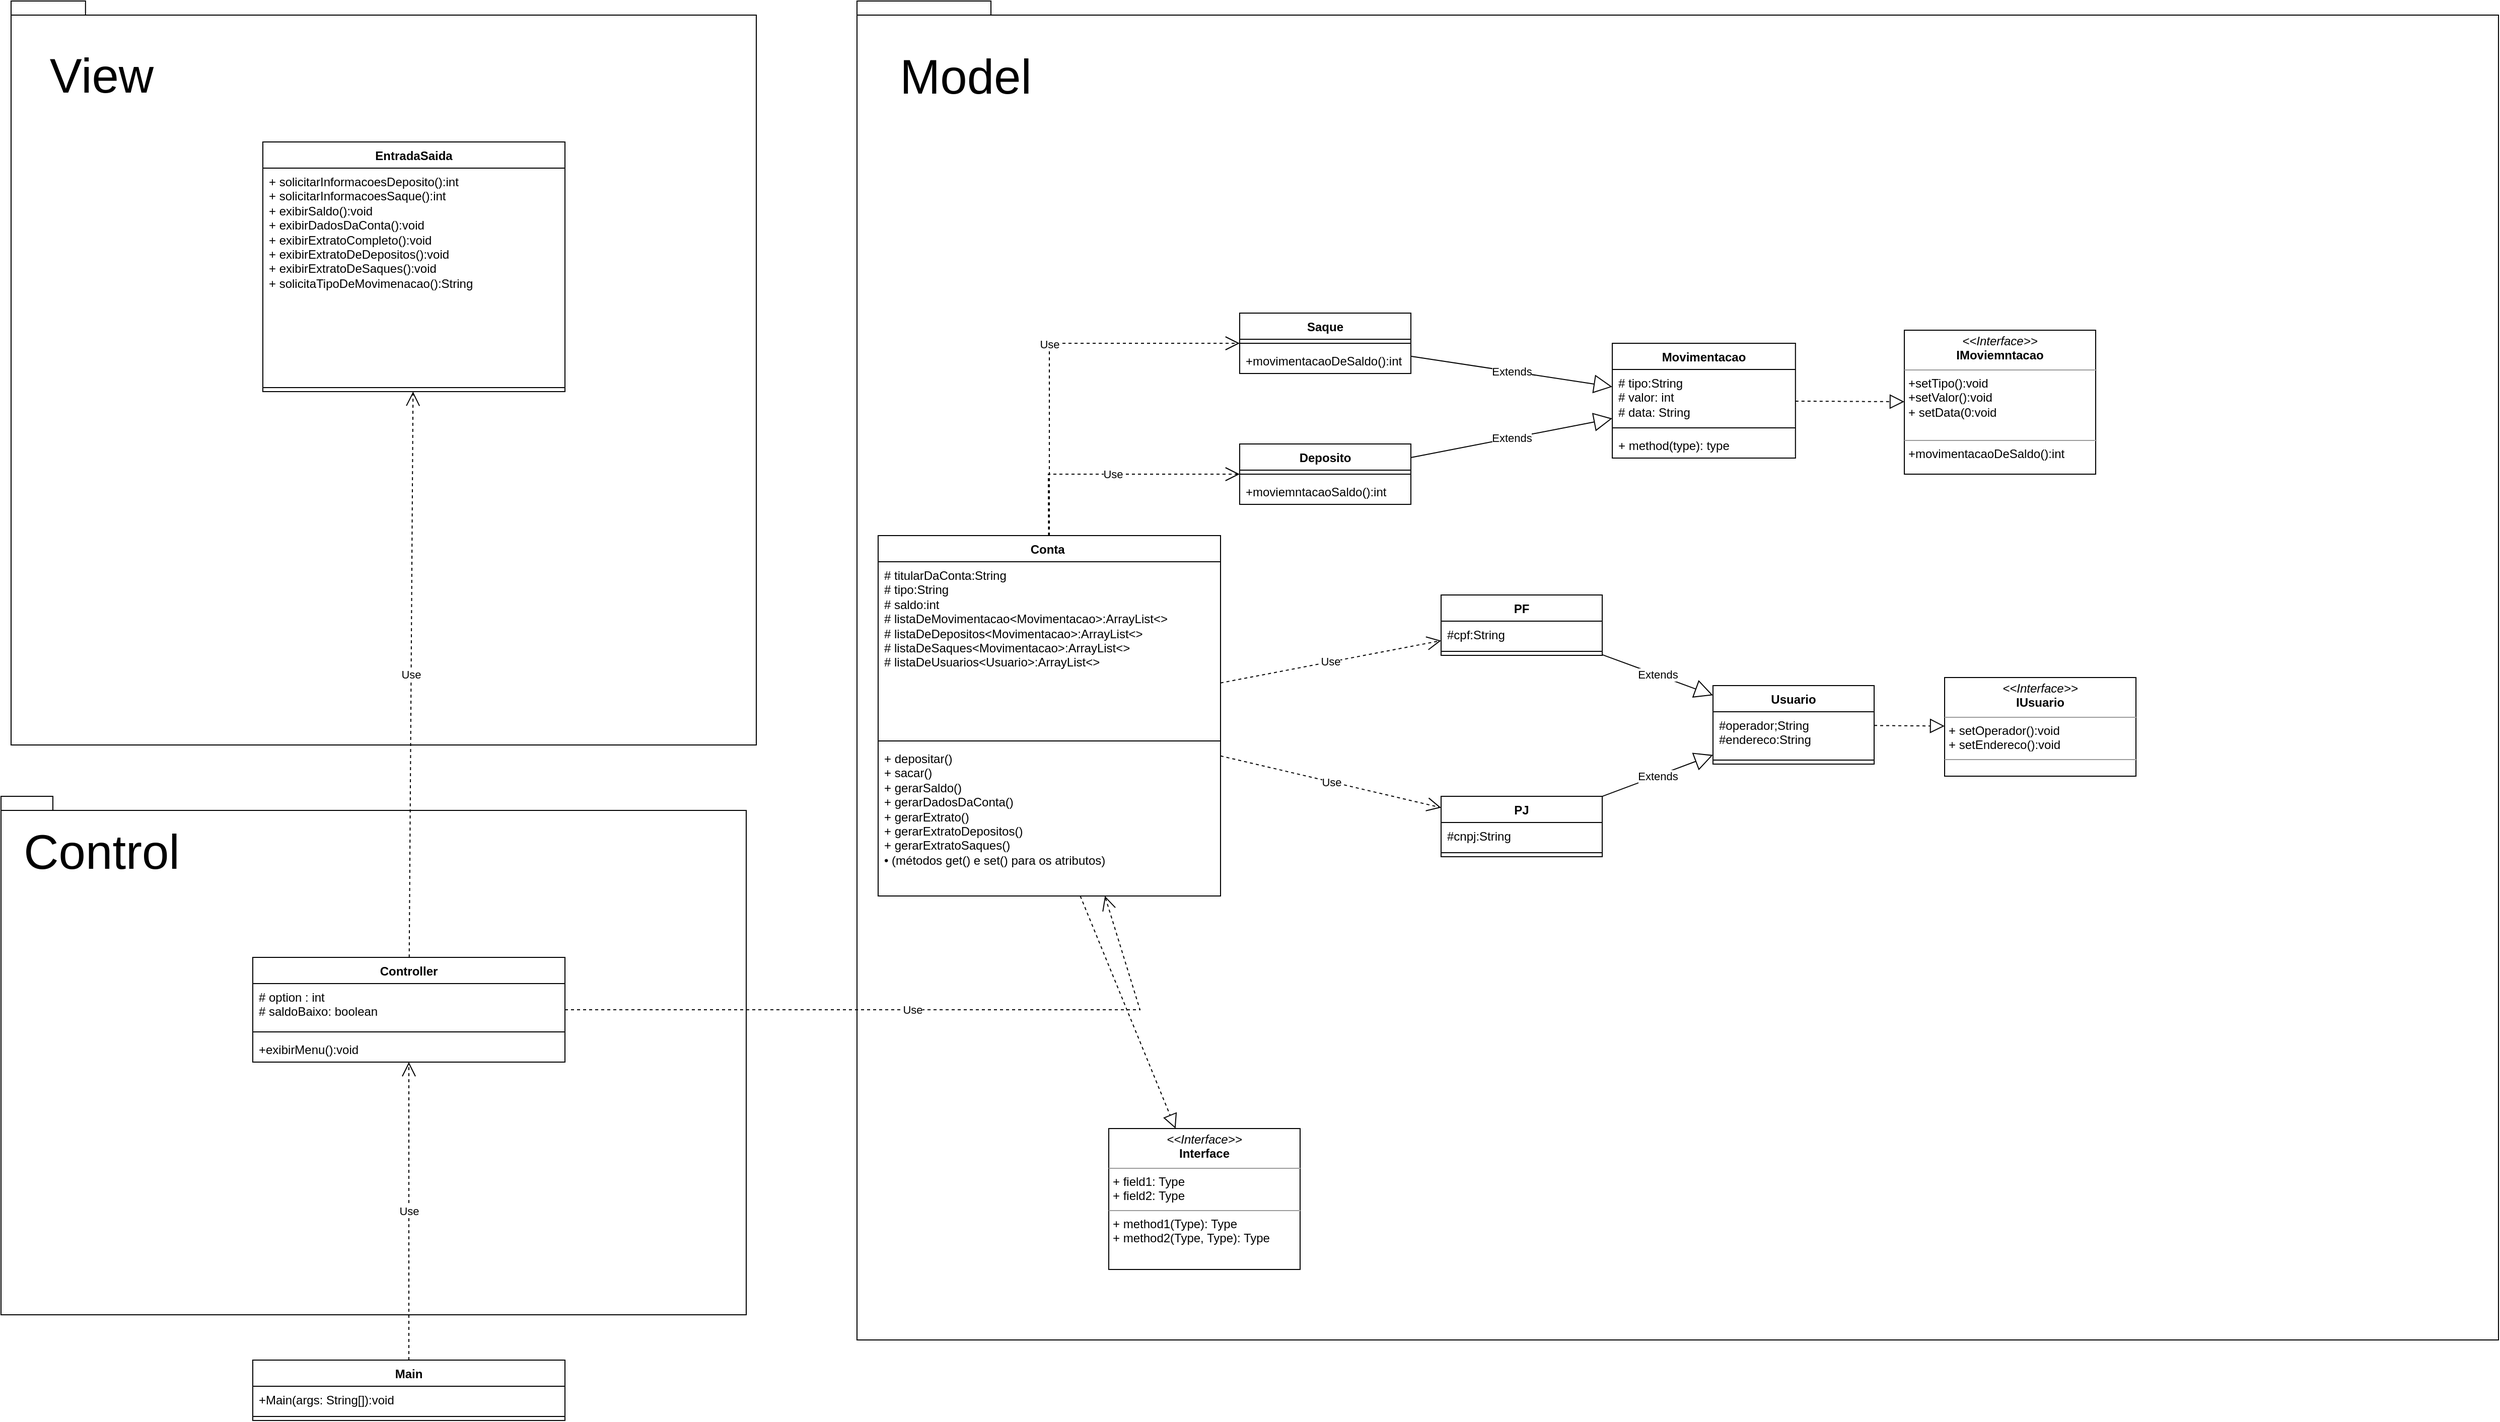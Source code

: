 <mxfile version="22.1.5" type="device">
  <diagram name="Página-1" id="wkBqPO9mRIv1jqaeK_lQ">
    <mxGraphModel dx="2227" dy="1727" grid="1" gridSize="10" guides="1" tooltips="1" connect="1" arrows="1" fold="1" page="1" pageScale="1" pageWidth="827" pageHeight="1169" math="0" shadow="0">
      <root>
        <mxCell id="0" />
        <mxCell id="1" parent="0" />
        <mxCell id="ZDYXa_QKmoX-SmDsttya-9" value="" style="group" parent="1" connectable="0" vertex="1">
          <mxGeometry x="-190" y="-880" width="740" height="739" as="geometry" />
        </mxCell>
        <mxCell id="ZDYXa_QKmoX-SmDsttya-1" value="" style="shape=folder;fontStyle=1;spacingTop=10;tabWidth=40;tabHeight=14;tabPosition=left;html=1;whiteSpace=wrap;movable=1;resizable=1;rotatable=1;deletable=1;editable=1;locked=0;connectable=1;" parent="ZDYXa_QKmoX-SmDsttya-9" vertex="1">
          <mxGeometry width="740" height="739" as="geometry" />
        </mxCell>
        <mxCell id="ZDYXa_QKmoX-SmDsttya-8" value="&lt;font style=&quot;font-size: 48px;&quot;&gt;View&lt;/font&gt;" style="text;html=1;strokeColor=none;fillColor=none;align=center;verticalAlign=middle;whiteSpace=wrap;rounded=0;movable=1;resizable=1;rotatable=1;deletable=1;editable=1;locked=0;connectable=1;" parent="ZDYXa_QKmoX-SmDsttya-9" vertex="1">
          <mxGeometry x="60" y="59" width="60" height="30" as="geometry" />
        </mxCell>
        <mxCell id="ZDYXa_QKmoX-SmDsttya-18" value="EntradaSaida" style="swimlane;fontStyle=1;align=center;verticalAlign=top;childLayout=stackLayout;horizontal=1;startSize=26;horizontalStack=0;resizeParent=1;resizeParentMax=0;resizeLast=0;collapsible=1;marginBottom=0;whiteSpace=wrap;html=1;" parent="ZDYXa_QKmoX-SmDsttya-9" vertex="1">
          <mxGeometry x="250" y="140" width="300" height="248" as="geometry" />
        </mxCell>
        <mxCell id="ZDYXa_QKmoX-SmDsttya-19" value="&lt;div&gt;+ solicitarInformacoesDeposito():int&amp;nbsp;&lt;/div&gt;&lt;div&gt;+ solicitarInformacoesSaque():int&amp;nbsp;&lt;/div&gt;&lt;div&gt;+ exibirSaldo():void&amp;nbsp;&lt;/div&gt;&lt;div&gt;+ exibirDadosDaConta():void&amp;nbsp;&amp;nbsp;&lt;/div&gt;&lt;div&gt;+ exibirExtratoCompleto():void&amp;nbsp;&lt;/div&gt;&lt;div&gt;+ exibirExtratoDeDepositos():void&amp;nbsp;&lt;/div&gt;&lt;div&gt;+ exibirExtratoDeSaques():void&amp;nbsp;&lt;/div&gt;&lt;div&gt;+ solicitaTipoDeMovimenacao():String&lt;/div&gt;" style="text;strokeColor=none;fillColor=none;align=left;verticalAlign=top;spacingLeft=4;spacingRight=4;overflow=hidden;rotatable=0;points=[[0,0.5],[1,0.5]];portConstraint=eastwest;whiteSpace=wrap;html=1;" parent="ZDYXa_QKmoX-SmDsttya-18" vertex="1">
          <mxGeometry y="26" width="300" height="214" as="geometry" />
        </mxCell>
        <mxCell id="ZDYXa_QKmoX-SmDsttya-20" value="" style="line;strokeWidth=1;fillColor=none;align=left;verticalAlign=middle;spacingTop=-1;spacingLeft=3;spacingRight=3;rotatable=0;labelPosition=right;points=[];portConstraint=eastwest;strokeColor=inherit;" parent="ZDYXa_QKmoX-SmDsttya-18" vertex="1">
          <mxGeometry y="240" width="300" height="8" as="geometry" />
        </mxCell>
        <mxCell id="ZDYXa_QKmoX-SmDsttya-11" value="" style="group" parent="1" connectable="0" vertex="1">
          <mxGeometry x="-200" y="-90" width="740" height="515" as="geometry" />
        </mxCell>
        <mxCell id="ZDYXa_QKmoX-SmDsttya-2" value="" style="shape=folder;fontStyle=1;spacingTop=10;tabWidth=40;tabHeight=14;tabPosition=left;html=1;whiteSpace=wrap;" parent="ZDYXa_QKmoX-SmDsttya-11" vertex="1">
          <mxGeometry width="740" height="515" as="geometry" />
        </mxCell>
        <mxCell id="ZDYXa_QKmoX-SmDsttya-10" value="&lt;font style=&quot;font-size: 48px;&quot;&gt;Control&lt;/font&gt;" style="text;html=1;strokeColor=none;fillColor=none;align=center;verticalAlign=middle;whiteSpace=wrap;rounded=0;" parent="ZDYXa_QKmoX-SmDsttya-11" vertex="1">
          <mxGeometry x="70" y="40" width="60" height="30" as="geometry" />
        </mxCell>
        <mxCell id="ZDYXa_QKmoX-SmDsttya-4" value="Controller" style="swimlane;fontStyle=1;align=center;verticalAlign=top;childLayout=stackLayout;horizontal=1;startSize=26;horizontalStack=0;resizeParent=1;resizeParentMax=0;resizeLast=0;collapsible=1;marginBottom=0;whiteSpace=wrap;html=1;" parent="ZDYXa_QKmoX-SmDsttya-11" vertex="1">
          <mxGeometry x="250" y="160" width="310" height="104" as="geometry" />
        </mxCell>
        <mxCell id="ZDYXa_QKmoX-SmDsttya-5" value="# option : int&amp;nbsp;&lt;br&gt;# saldoBaixo: boolean" style="text;strokeColor=none;fillColor=none;align=left;verticalAlign=top;spacingLeft=4;spacingRight=4;overflow=hidden;rotatable=0;points=[[0,0.5],[1,0.5]];portConstraint=eastwest;whiteSpace=wrap;html=1;" parent="ZDYXa_QKmoX-SmDsttya-4" vertex="1">
          <mxGeometry y="26" width="310" height="44" as="geometry" />
        </mxCell>
        <mxCell id="ZDYXa_QKmoX-SmDsttya-6" value="" style="line;strokeWidth=1;fillColor=none;align=left;verticalAlign=middle;spacingTop=-1;spacingLeft=3;spacingRight=3;rotatable=0;labelPosition=right;points=[];portConstraint=eastwest;strokeColor=inherit;" parent="ZDYXa_QKmoX-SmDsttya-4" vertex="1">
          <mxGeometry y="70" width="310" height="8" as="geometry" />
        </mxCell>
        <mxCell id="ZDYXa_QKmoX-SmDsttya-7" value="+exibirMenu():void&amp;nbsp;" style="text;strokeColor=none;fillColor=none;align=left;verticalAlign=top;spacingLeft=4;spacingRight=4;overflow=hidden;rotatable=0;points=[[0,0.5],[1,0.5]];portConstraint=eastwest;whiteSpace=wrap;html=1;" parent="ZDYXa_QKmoX-SmDsttya-4" vertex="1">
          <mxGeometry y="78" width="310" height="26" as="geometry" />
        </mxCell>
        <mxCell id="ZDYXa_QKmoX-SmDsttya-14" value="Main" style="swimlane;fontStyle=1;align=center;verticalAlign=top;childLayout=stackLayout;horizontal=1;startSize=26;horizontalStack=0;resizeParent=1;resizeParentMax=0;resizeLast=0;collapsible=1;marginBottom=0;whiteSpace=wrap;html=1;" parent="1" vertex="1">
          <mxGeometry x="50" y="470" width="310" height="60" as="geometry" />
        </mxCell>
        <mxCell id="ZDYXa_QKmoX-SmDsttya-15" value="+Main(args: String[]):void" style="text;strokeColor=none;fillColor=none;align=left;verticalAlign=top;spacingLeft=4;spacingRight=4;overflow=hidden;rotatable=0;points=[[0,0.5],[1,0.5]];portConstraint=eastwest;whiteSpace=wrap;html=1;" parent="ZDYXa_QKmoX-SmDsttya-14" vertex="1">
          <mxGeometry y="26" width="310" height="26" as="geometry" />
        </mxCell>
        <mxCell id="ZDYXa_QKmoX-SmDsttya-16" value="" style="line;strokeWidth=1;fillColor=none;align=left;verticalAlign=middle;spacingTop=-1;spacingLeft=3;spacingRight=3;rotatable=0;labelPosition=right;points=[];portConstraint=eastwest;strokeColor=inherit;" parent="ZDYXa_QKmoX-SmDsttya-14" vertex="1">
          <mxGeometry y="52" width="310" height="8" as="geometry" />
        </mxCell>
        <mxCell id="ZDYXa_QKmoX-SmDsttya-23" value="Use" style="endArrow=open;endSize=12;dashed=1;html=1;rounded=0;" parent="1" source="ZDYXa_QKmoX-SmDsttya-14" target="ZDYXa_QKmoX-SmDsttya-4" edge="1">
          <mxGeometry width="160" relative="1" as="geometry">
            <mxPoint x="230" y="190" as="sourcePoint" />
            <mxPoint x="390" y="190" as="targetPoint" />
          </mxGeometry>
        </mxCell>
        <mxCell id="ZDYXa_QKmoX-SmDsttya-24" value="Use" style="endArrow=open;endSize=12;dashed=1;html=1;rounded=0;" parent="1" source="ZDYXa_QKmoX-SmDsttya-4" target="ZDYXa_QKmoX-SmDsttya-18" edge="1">
          <mxGeometry width="160" relative="1" as="geometry">
            <mxPoint x="150" y="-10" as="sourcePoint" />
            <mxPoint x="310" y="-10" as="targetPoint" />
          </mxGeometry>
        </mxCell>
        <mxCell id="ZDYXa_QKmoX-SmDsttya-41" value="" style="group" parent="1" connectable="0" vertex="1">
          <mxGeometry x="650" y="-880" width="1630" height="1330" as="geometry" />
        </mxCell>
        <mxCell id="ZDYXa_QKmoX-SmDsttya-3" value="" style="shape=folder;fontStyle=1;spacingTop=10;tabWidth=40;tabHeight=14;tabPosition=left;html=1;whiteSpace=wrap;movable=0;resizable=0;rotatable=0;deletable=0;editable=0;locked=1;connectable=0;" parent="ZDYXa_QKmoX-SmDsttya-41" vertex="1">
          <mxGeometry x="-0.003" width="1630" height="1330" as="geometry" />
        </mxCell>
        <mxCell id="ZDYXa_QKmoX-SmDsttya-40" value="&lt;font style=&quot;font-size: 48px;&quot;&gt;Model&lt;/font&gt;" style="text;html=1;strokeColor=none;fillColor=none;align=center;verticalAlign=middle;whiteSpace=wrap;rounded=0;movable=0;resizable=0;rotatable=0;deletable=0;editable=0;locked=1;connectable=0;" parent="ZDYXa_QKmoX-SmDsttya-41" vertex="1">
          <mxGeometry x="87.001" y="60" width="41.974" height="30" as="geometry" />
        </mxCell>
        <mxCell id="ZDYXa_QKmoX-SmDsttya-25" value="Conta&amp;nbsp;" style="swimlane;fontStyle=1;align=center;verticalAlign=top;childLayout=stackLayout;horizontal=1;startSize=26;horizontalStack=0;resizeParent=1;resizeParentMax=0;resizeLast=0;collapsible=1;marginBottom=0;whiteSpace=wrap;html=1;container=0;" parent="ZDYXa_QKmoX-SmDsttya-41" vertex="1">
          <mxGeometry x="20.987" y="531" width="340" height="358" as="geometry" />
        </mxCell>
        <mxCell id="ZDYXa_QKmoX-SmDsttya-26" value="&lt;div&gt;# titularDaConta:String&amp;nbsp;&lt;/div&gt;&lt;div&gt;# tipo:String&amp;nbsp;&lt;/div&gt;&lt;div&gt;# saldo:int&amp;nbsp;&lt;/div&gt;&lt;div&gt;# listaDeMovimentacao&amp;lt;Movimentacao&amp;gt;:ArrayList&amp;lt;&amp;gt;&lt;/div&gt;&lt;div&gt;#&amp;nbsp;listaDeDepositos&amp;lt;Movimentacao&amp;gt;:ArrayList&amp;lt;&amp;gt;&lt;/div&gt;&lt;div&gt;# listaDeSaques&amp;lt;Movimentacao&amp;gt;:ArrayList&amp;lt;&amp;gt;&lt;br&gt;&lt;/div&gt;&lt;div&gt;# listaDeUsuarios&amp;lt;Usuario&amp;gt;:ArrayList&amp;lt;&amp;gt;&lt;br&gt;&lt;/div&gt;" style="text;strokeColor=none;fillColor=none;align=left;verticalAlign=top;spacingLeft=4;spacingRight=4;overflow=hidden;rotatable=0;points=[[0,0.5],[1,0.5]];portConstraint=eastwest;whiteSpace=wrap;html=1;container=0;" parent="ZDYXa_QKmoX-SmDsttya-25" vertex="1">
          <mxGeometry y="26" width="340" height="174" as="geometry" />
        </mxCell>
        <mxCell id="ZDYXa_QKmoX-SmDsttya-27" value="" style="line;strokeWidth=1;fillColor=none;align=left;verticalAlign=middle;spacingTop=-1;spacingLeft=3;spacingRight=3;rotatable=0;labelPosition=right;points=[];portConstraint=eastwest;strokeColor=inherit;container=0;" parent="ZDYXa_QKmoX-SmDsttya-25" vertex="1">
          <mxGeometry y="200" width="340" height="8" as="geometry" />
        </mxCell>
        <mxCell id="ZDYXa_QKmoX-SmDsttya-28" value="&lt;div&gt;+ depositar()&lt;/div&gt;&lt;div&gt;+ sacar()&lt;/div&gt;&lt;div&gt;+ gerarSaldo()&lt;/div&gt;&lt;div&gt;+ gerarDadosDaConta()&lt;/div&gt;&lt;div&gt;+ gerarExtrato()&lt;/div&gt;&lt;div&gt;+ gerarExtratoDepositos()&lt;/div&gt;&lt;div&gt;+ gerarExtratoSaques()&lt;/div&gt;&lt;div&gt;• (métodos get() e set() para os atributos)&lt;/div&gt;&lt;div&gt;&lt;br&gt;&lt;/div&gt;" style="text;strokeColor=none;fillColor=none;align=left;verticalAlign=top;spacingLeft=4;spacingRight=4;overflow=hidden;rotatable=0;points=[[0,0.5],[1,0.5]];portConstraint=eastwest;whiteSpace=wrap;html=1;container=0;" parent="ZDYXa_QKmoX-SmDsttya-25" vertex="1">
          <mxGeometry y="208" width="340" height="150" as="geometry" />
        </mxCell>
        <mxCell id="ZDYXa_QKmoX-SmDsttya-30" value="Movimentacao" style="swimlane;fontStyle=1;align=center;verticalAlign=top;childLayout=stackLayout;horizontal=1;startSize=26;horizontalStack=0;resizeParent=1;resizeParentMax=0;resizeLast=0;collapsible=1;marginBottom=0;whiteSpace=wrap;html=1;container=0;" parent="ZDYXa_QKmoX-SmDsttya-41" vertex="1">
          <mxGeometry x="750.001" y="340" width="181.888" height="114" as="geometry" />
        </mxCell>
        <mxCell id="ZDYXa_QKmoX-SmDsttya-31" value="&lt;div&gt;# tipo:String&amp;nbsp;&lt;/div&gt;&lt;div&gt;# valor: int&amp;nbsp;&lt;/div&gt;&lt;div&gt;# data: String&amp;nbsp;&lt;/div&gt;" style="text;strokeColor=none;fillColor=none;align=left;verticalAlign=top;spacingLeft=4;spacingRight=4;overflow=hidden;rotatable=0;points=[[0,0.5],[1,0.5]];portConstraint=eastwest;whiteSpace=wrap;html=1;container=0;" parent="ZDYXa_QKmoX-SmDsttya-30" vertex="1">
          <mxGeometry y="26" width="181.888" height="54" as="geometry" />
        </mxCell>
        <mxCell id="ZDYXa_QKmoX-SmDsttya-32" value="" style="line;strokeWidth=1;fillColor=none;align=left;verticalAlign=middle;spacingTop=-1;spacingLeft=3;spacingRight=3;rotatable=0;labelPosition=right;points=[];portConstraint=eastwest;strokeColor=inherit;container=0;" parent="ZDYXa_QKmoX-SmDsttya-30" vertex="1">
          <mxGeometry y="80" width="181.888" height="8" as="geometry" />
        </mxCell>
        <mxCell id="ZDYXa_QKmoX-SmDsttya-33" value="+ method(type): type" style="text;strokeColor=none;fillColor=none;align=left;verticalAlign=top;spacingLeft=4;spacingRight=4;overflow=hidden;rotatable=0;points=[[0,0.5],[1,0.5]];portConstraint=eastwest;whiteSpace=wrap;html=1;container=0;" parent="ZDYXa_QKmoX-SmDsttya-30" vertex="1">
          <mxGeometry y="88" width="181.888" height="26" as="geometry" />
        </mxCell>
        <mxCell id="ZDYXa_QKmoX-SmDsttya-44" value="Deposito" style="swimlane;fontStyle=1;align=center;verticalAlign=top;childLayout=stackLayout;horizontal=1;startSize=26;horizontalStack=0;resizeParent=1;resizeParentMax=0;resizeLast=0;collapsible=1;marginBottom=0;whiteSpace=wrap;html=1;" parent="ZDYXa_QKmoX-SmDsttya-41" vertex="1">
          <mxGeometry x="380" y="440" width="170" height="60" as="geometry" />
        </mxCell>
        <mxCell id="ZDYXa_QKmoX-SmDsttya-46" value="" style="line;strokeWidth=1;fillColor=none;align=left;verticalAlign=middle;spacingTop=-1;spacingLeft=3;spacingRight=3;rotatable=0;labelPosition=right;points=[];portConstraint=eastwest;strokeColor=inherit;" parent="ZDYXa_QKmoX-SmDsttya-44" vertex="1">
          <mxGeometry y="26" width="170" height="8" as="geometry" />
        </mxCell>
        <mxCell id="ZDYXa_QKmoX-SmDsttya-47" value="+moviemntacaoSaldo():int&amp;nbsp;" style="text;strokeColor=none;fillColor=none;align=left;verticalAlign=top;spacingLeft=4;spacingRight=4;overflow=hidden;rotatable=0;points=[[0,0.5],[1,0.5]];portConstraint=eastwest;whiteSpace=wrap;html=1;" parent="ZDYXa_QKmoX-SmDsttya-44" vertex="1">
          <mxGeometry y="34" width="170" height="26" as="geometry" />
        </mxCell>
        <mxCell id="ZDYXa_QKmoX-SmDsttya-48" value="Saque" style="swimlane;fontStyle=1;align=center;verticalAlign=top;childLayout=stackLayout;horizontal=1;startSize=26;horizontalStack=0;resizeParent=1;resizeParentMax=0;resizeLast=0;collapsible=1;marginBottom=0;whiteSpace=wrap;html=1;" parent="ZDYXa_QKmoX-SmDsttya-41" vertex="1">
          <mxGeometry x="380" y="310" width="170" height="60" as="geometry" />
        </mxCell>
        <mxCell id="ZDYXa_QKmoX-SmDsttya-50" value="" style="line;strokeWidth=1;fillColor=none;align=left;verticalAlign=middle;spacingTop=-1;spacingLeft=3;spacingRight=3;rotatable=0;labelPosition=right;points=[];portConstraint=eastwest;strokeColor=inherit;" parent="ZDYXa_QKmoX-SmDsttya-48" vertex="1">
          <mxGeometry y="26" width="170" height="8" as="geometry" />
        </mxCell>
        <mxCell id="ZDYXa_QKmoX-SmDsttya-51" value="+movimentacaoDeSaldo():int&amp;nbsp;" style="text;strokeColor=none;fillColor=none;align=left;verticalAlign=top;spacingLeft=4;spacingRight=4;overflow=hidden;rotatable=0;points=[[0,0.5],[1,0.5]];portConstraint=eastwest;whiteSpace=wrap;html=1;" parent="ZDYXa_QKmoX-SmDsttya-48" vertex="1">
          <mxGeometry y="34" width="170" height="26" as="geometry" />
        </mxCell>
        <mxCell id="ZDYXa_QKmoX-SmDsttya-56" value="&lt;p style=&quot;margin:0px;margin-top:4px;text-align:center;&quot;&gt;&lt;i&gt;&amp;lt;&amp;lt;Interface&amp;gt;&amp;gt;&lt;/i&gt;&lt;br&gt;&lt;b&gt;IMoviemntacao&lt;/b&gt;&lt;/p&gt;&lt;hr size=&quot;1&quot;&gt;&lt;p style=&quot;margin:0px;margin-left:4px;&quot;&gt;+setTipo():void&amp;nbsp;&lt;/p&gt;&lt;p style=&quot;margin:0px;margin-left:4px;&quot;&gt;+setValor():void&amp;nbsp;&lt;/p&gt;&lt;p style=&quot;margin:0px;margin-left:4px;&quot;&gt;+ setData(0:void&lt;/p&gt;&lt;p style=&quot;margin:0px;margin-left:4px;&quot;&gt;&lt;br&gt;&lt;/p&gt;&lt;hr size=&quot;1&quot;&gt;&lt;p style=&quot;margin:0px;margin-left:4px;&quot;&gt;+movimentacaoDeSaldo():int&amp;nbsp;&lt;br&gt;&lt;/p&gt;" style="verticalAlign=top;align=left;overflow=fill;fontSize=12;fontFamily=Helvetica;html=1;whiteSpace=wrap;" parent="ZDYXa_QKmoX-SmDsttya-41" vertex="1">
          <mxGeometry x="1040" y="327" width="190" height="143" as="geometry" />
        </mxCell>
        <mxCell id="ZDYXa_QKmoX-SmDsttya-57" value="" style="endArrow=block;dashed=1;endFill=0;endSize=12;html=1;rounded=0;" parent="ZDYXa_QKmoX-SmDsttya-41" source="ZDYXa_QKmoX-SmDsttya-30" target="ZDYXa_QKmoX-SmDsttya-56" edge="1">
          <mxGeometry width="160" relative="1" as="geometry">
            <mxPoint x="1060" y="840" as="sourcePoint" />
            <mxPoint x="1220" y="840" as="targetPoint" />
          </mxGeometry>
        </mxCell>
        <mxCell id="ZDYXa_QKmoX-SmDsttya-58" value="&lt;p style=&quot;margin:0px;margin-top:4px;text-align:center;&quot;&gt;&lt;i&gt;&amp;lt;&amp;lt;Interface&amp;gt;&amp;gt;&lt;/i&gt;&lt;br/&gt;&lt;b&gt;Interface&lt;/b&gt;&lt;/p&gt;&lt;hr size=&quot;1&quot;/&gt;&lt;p style=&quot;margin:0px;margin-left:4px;&quot;&gt;+ field1: Type&lt;br/&gt;+ field2: Type&lt;/p&gt;&lt;hr size=&quot;1&quot;/&gt;&lt;p style=&quot;margin:0px;margin-left:4px;&quot;&gt;+ method1(Type): Type&lt;br/&gt;+ method2(Type, Type): Type&lt;/p&gt;" style="verticalAlign=top;align=left;overflow=fill;fontSize=12;fontFamily=Helvetica;html=1;whiteSpace=wrap;" parent="ZDYXa_QKmoX-SmDsttya-41" vertex="1">
          <mxGeometry x="250" y="1120" width="190" height="140" as="geometry" />
        </mxCell>
        <mxCell id="ZDYXa_QKmoX-SmDsttya-60" value="" style="endArrow=block;dashed=1;endFill=0;endSize=12;html=1;rounded=0;" parent="ZDYXa_QKmoX-SmDsttya-41" source="ZDYXa_QKmoX-SmDsttya-28" target="ZDYXa_QKmoX-SmDsttya-58" edge="1">
          <mxGeometry width="160" relative="1" as="geometry">
            <mxPoint x="290" y="990" as="sourcePoint" />
            <mxPoint x="450" y="990" as="targetPoint" />
          </mxGeometry>
        </mxCell>
        <mxCell id="ZDYXa_QKmoX-SmDsttya-61" value="Use" style="endArrow=open;endSize=12;dashed=1;html=1;rounded=0;" parent="ZDYXa_QKmoX-SmDsttya-41" source="ZDYXa_QKmoX-SmDsttya-25" target="ZDYXa_QKmoX-SmDsttya-44" edge="1">
          <mxGeometry width="160" relative="1" as="geometry">
            <mxPoint x="240" y="430" as="sourcePoint" />
            <mxPoint x="400" y="430" as="targetPoint" />
            <Array as="points">
              <mxPoint x="190" y="470" />
            </Array>
          </mxGeometry>
        </mxCell>
        <mxCell id="ZDYXa_QKmoX-SmDsttya-62" value="Use" style="endArrow=open;endSize=12;dashed=1;html=1;rounded=0;" parent="ZDYXa_QKmoX-SmDsttya-41" source="ZDYXa_QKmoX-SmDsttya-25" target="ZDYXa_QKmoX-SmDsttya-48" edge="1">
          <mxGeometry width="160" relative="1" as="geometry">
            <mxPoint x="200" y="370" as="sourcePoint" />
            <mxPoint x="360" y="370" as="targetPoint" />
            <Array as="points">
              <mxPoint x="191" y="340" />
            </Array>
          </mxGeometry>
        </mxCell>
        <mxCell id="ZDYXa_QKmoX-SmDsttya-63" value="Extends" style="endArrow=block;endSize=16;endFill=0;html=1;rounded=0;" parent="ZDYXa_QKmoX-SmDsttya-41" source="ZDYXa_QKmoX-SmDsttya-48" target="ZDYXa_QKmoX-SmDsttya-30" edge="1">
          <mxGeometry width="160" relative="1" as="geometry">
            <mxPoint x="590" y="400" as="sourcePoint" />
            <mxPoint x="750" y="400" as="targetPoint" />
          </mxGeometry>
        </mxCell>
        <mxCell id="ZDYXa_QKmoX-SmDsttya-64" value="Extends" style="endArrow=block;endSize=16;endFill=0;html=1;rounded=0;" parent="ZDYXa_QKmoX-SmDsttya-41" source="ZDYXa_QKmoX-SmDsttya-44" target="ZDYXa_QKmoX-SmDsttya-30" edge="1">
          <mxGeometry width="160" relative="1" as="geometry">
            <mxPoint x="670" y="460" as="sourcePoint" />
            <mxPoint x="830" y="460" as="targetPoint" />
          </mxGeometry>
        </mxCell>
        <mxCell id="ZDYXa_QKmoX-SmDsttya-65" value="Usuario" style="swimlane;fontStyle=1;align=center;verticalAlign=top;childLayout=stackLayout;horizontal=1;startSize=26;horizontalStack=0;resizeParent=1;resizeParentMax=0;resizeLast=0;collapsible=1;marginBottom=0;whiteSpace=wrap;html=1;" parent="ZDYXa_QKmoX-SmDsttya-41" vertex="1">
          <mxGeometry x="850" y="680" width="160" height="78" as="geometry" />
        </mxCell>
        <mxCell id="ZDYXa_QKmoX-SmDsttya-66" value="#operador;String&amp;nbsp;&lt;br&gt;#endereco:String&amp;nbsp;&lt;br&gt;&amp;nbsp;" style="text;strokeColor=none;fillColor=none;align=left;verticalAlign=top;spacingLeft=4;spacingRight=4;overflow=hidden;rotatable=0;points=[[0,0.5],[1,0.5]];portConstraint=eastwest;whiteSpace=wrap;html=1;" parent="ZDYXa_QKmoX-SmDsttya-65" vertex="1">
          <mxGeometry y="26" width="160" height="44" as="geometry" />
        </mxCell>
        <mxCell id="ZDYXa_QKmoX-SmDsttya-67" value="" style="line;strokeWidth=1;fillColor=none;align=left;verticalAlign=middle;spacingTop=-1;spacingLeft=3;spacingRight=3;rotatable=0;labelPosition=right;points=[];portConstraint=eastwest;strokeColor=inherit;" parent="ZDYXa_QKmoX-SmDsttya-65" vertex="1">
          <mxGeometry y="70" width="160" height="8" as="geometry" />
        </mxCell>
        <mxCell id="ZDYXa_QKmoX-SmDsttya-69" value="PF" style="swimlane;fontStyle=1;align=center;verticalAlign=top;childLayout=stackLayout;horizontal=1;startSize=26;horizontalStack=0;resizeParent=1;resizeParentMax=0;resizeLast=0;collapsible=1;marginBottom=0;whiteSpace=wrap;html=1;" parent="ZDYXa_QKmoX-SmDsttya-41" vertex="1">
          <mxGeometry x="580" y="590" width="160" height="60" as="geometry" />
        </mxCell>
        <mxCell id="ZDYXa_QKmoX-SmDsttya-70" value="#cpf:String&amp;nbsp;" style="text;strokeColor=none;fillColor=none;align=left;verticalAlign=top;spacingLeft=4;spacingRight=4;overflow=hidden;rotatable=0;points=[[0,0.5],[1,0.5]];portConstraint=eastwest;whiteSpace=wrap;html=1;" parent="ZDYXa_QKmoX-SmDsttya-69" vertex="1">
          <mxGeometry y="26" width="160" height="26" as="geometry" />
        </mxCell>
        <mxCell id="ZDYXa_QKmoX-SmDsttya-71" value="" style="line;strokeWidth=1;fillColor=none;align=left;verticalAlign=middle;spacingTop=-1;spacingLeft=3;spacingRight=3;rotatable=0;labelPosition=right;points=[];portConstraint=eastwest;strokeColor=inherit;" parent="ZDYXa_QKmoX-SmDsttya-69" vertex="1">
          <mxGeometry y="52" width="160" height="8" as="geometry" />
        </mxCell>
        <mxCell id="ZDYXa_QKmoX-SmDsttya-73" value="PJ" style="swimlane;fontStyle=1;align=center;verticalAlign=top;childLayout=stackLayout;horizontal=1;startSize=26;horizontalStack=0;resizeParent=1;resizeParentMax=0;resizeLast=0;collapsible=1;marginBottom=0;whiteSpace=wrap;html=1;" parent="ZDYXa_QKmoX-SmDsttya-41" vertex="1">
          <mxGeometry x="580" y="790" width="160" height="60" as="geometry" />
        </mxCell>
        <mxCell id="ZDYXa_QKmoX-SmDsttya-74" value="#cnpj:String&amp;nbsp;" style="text;strokeColor=none;fillColor=none;align=left;verticalAlign=top;spacingLeft=4;spacingRight=4;overflow=hidden;rotatable=0;points=[[0,0.5],[1,0.5]];portConstraint=eastwest;whiteSpace=wrap;html=1;" parent="ZDYXa_QKmoX-SmDsttya-73" vertex="1">
          <mxGeometry y="26" width="160" height="26" as="geometry" />
        </mxCell>
        <mxCell id="ZDYXa_QKmoX-SmDsttya-75" value="" style="line;strokeWidth=1;fillColor=none;align=left;verticalAlign=middle;spacingTop=-1;spacingLeft=3;spacingRight=3;rotatable=0;labelPosition=right;points=[];portConstraint=eastwest;strokeColor=inherit;" parent="ZDYXa_QKmoX-SmDsttya-73" vertex="1">
          <mxGeometry y="52" width="160" height="8" as="geometry" />
        </mxCell>
        <mxCell id="ZDYXa_QKmoX-SmDsttya-77" value="Use" style="endArrow=open;endSize=12;dashed=1;html=1;rounded=0;" parent="ZDYXa_QKmoX-SmDsttya-41" source="ZDYXa_QKmoX-SmDsttya-25" target="ZDYXa_QKmoX-SmDsttya-69" edge="1">
          <mxGeometry width="160" relative="1" as="geometry">
            <mxPoint x="460" y="620" as="sourcePoint" />
            <mxPoint x="620" y="620" as="targetPoint" />
          </mxGeometry>
        </mxCell>
        <mxCell id="ZDYXa_QKmoX-SmDsttya-78" value="Use" style="endArrow=open;endSize=12;dashed=1;html=1;rounded=0;" parent="ZDYXa_QKmoX-SmDsttya-41" source="ZDYXa_QKmoX-SmDsttya-25" target="ZDYXa_QKmoX-SmDsttya-73" edge="1">
          <mxGeometry width="160" relative="1" as="geometry">
            <mxPoint x="490" y="790" as="sourcePoint" />
            <mxPoint x="650" y="790" as="targetPoint" />
          </mxGeometry>
        </mxCell>
        <mxCell id="ZDYXa_QKmoX-SmDsttya-79" value="Extends" style="endArrow=block;endSize=16;endFill=0;html=1;rounded=0;" parent="ZDYXa_QKmoX-SmDsttya-41" source="ZDYXa_QKmoX-SmDsttya-69" target="ZDYXa_QKmoX-SmDsttya-65" edge="1">
          <mxGeometry width="160" relative="1" as="geometry">
            <mxPoint x="760" y="710" as="sourcePoint" />
            <mxPoint x="920" y="710" as="targetPoint" />
          </mxGeometry>
        </mxCell>
        <mxCell id="ZDYXa_QKmoX-SmDsttya-80" value="Extends" style="endArrow=block;endSize=16;endFill=0;html=1;rounded=0;" parent="ZDYXa_QKmoX-SmDsttya-41" source="ZDYXa_QKmoX-SmDsttya-73" target="ZDYXa_QKmoX-SmDsttya-65" edge="1">
          <mxGeometry width="160" relative="1" as="geometry">
            <mxPoint x="810" y="840" as="sourcePoint" />
            <mxPoint x="970" y="840" as="targetPoint" />
          </mxGeometry>
        </mxCell>
        <mxCell id="ZDYXa_QKmoX-SmDsttya-81" value="&lt;p style=&quot;margin:0px;margin-top:4px;text-align:center;&quot;&gt;&lt;i&gt;&amp;lt;&amp;lt;Interface&amp;gt;&amp;gt;&lt;/i&gt;&lt;br&gt;&lt;b&gt;IUsuario&lt;/b&gt;&lt;/p&gt;&lt;hr size=&quot;1&quot;&gt;&lt;p style=&quot;margin:0px;margin-left:4px;&quot;&gt;+ setOperador():void&lt;/p&gt;&lt;p style=&quot;margin:0px;margin-left:4px;&quot;&gt;+ setEndereco():void&lt;/p&gt;&lt;hr size=&quot;1&quot;&gt;&lt;p style=&quot;margin:0px;margin-left:4px;&quot;&gt;&lt;br&gt;&lt;/p&gt;" style="verticalAlign=top;align=left;overflow=fill;fontSize=12;fontFamily=Helvetica;html=1;whiteSpace=wrap;" parent="ZDYXa_QKmoX-SmDsttya-41" vertex="1">
          <mxGeometry x="1080" y="672" width="190" height="98" as="geometry" />
        </mxCell>
        <mxCell id="ZDYXa_QKmoX-SmDsttya-82" value="" style="endArrow=block;dashed=1;endFill=0;endSize=12;html=1;rounded=0;" parent="ZDYXa_QKmoX-SmDsttya-41" source="ZDYXa_QKmoX-SmDsttya-65" target="ZDYXa_QKmoX-SmDsttya-81" edge="1">
          <mxGeometry width="160" relative="1" as="geometry">
            <mxPoint x="1020" y="830" as="sourcePoint" />
            <mxPoint x="1180" y="830" as="targetPoint" />
          </mxGeometry>
        </mxCell>
        <mxCell id="ZDYXa_QKmoX-SmDsttya-42" value="Use" style="endArrow=open;endSize=12;dashed=1;html=1;rounded=0;" parent="1" source="ZDYXa_QKmoX-SmDsttya-4" target="ZDYXa_QKmoX-SmDsttya-25" edge="1">
          <mxGeometry width="160" relative="1" as="geometry">
            <mxPoint x="760" y="120" as="sourcePoint" />
            <mxPoint x="920" y="120" as="targetPoint" />
            <Array as="points">
              <mxPoint x="931" y="122" />
            </Array>
          </mxGeometry>
        </mxCell>
      </root>
    </mxGraphModel>
  </diagram>
</mxfile>
